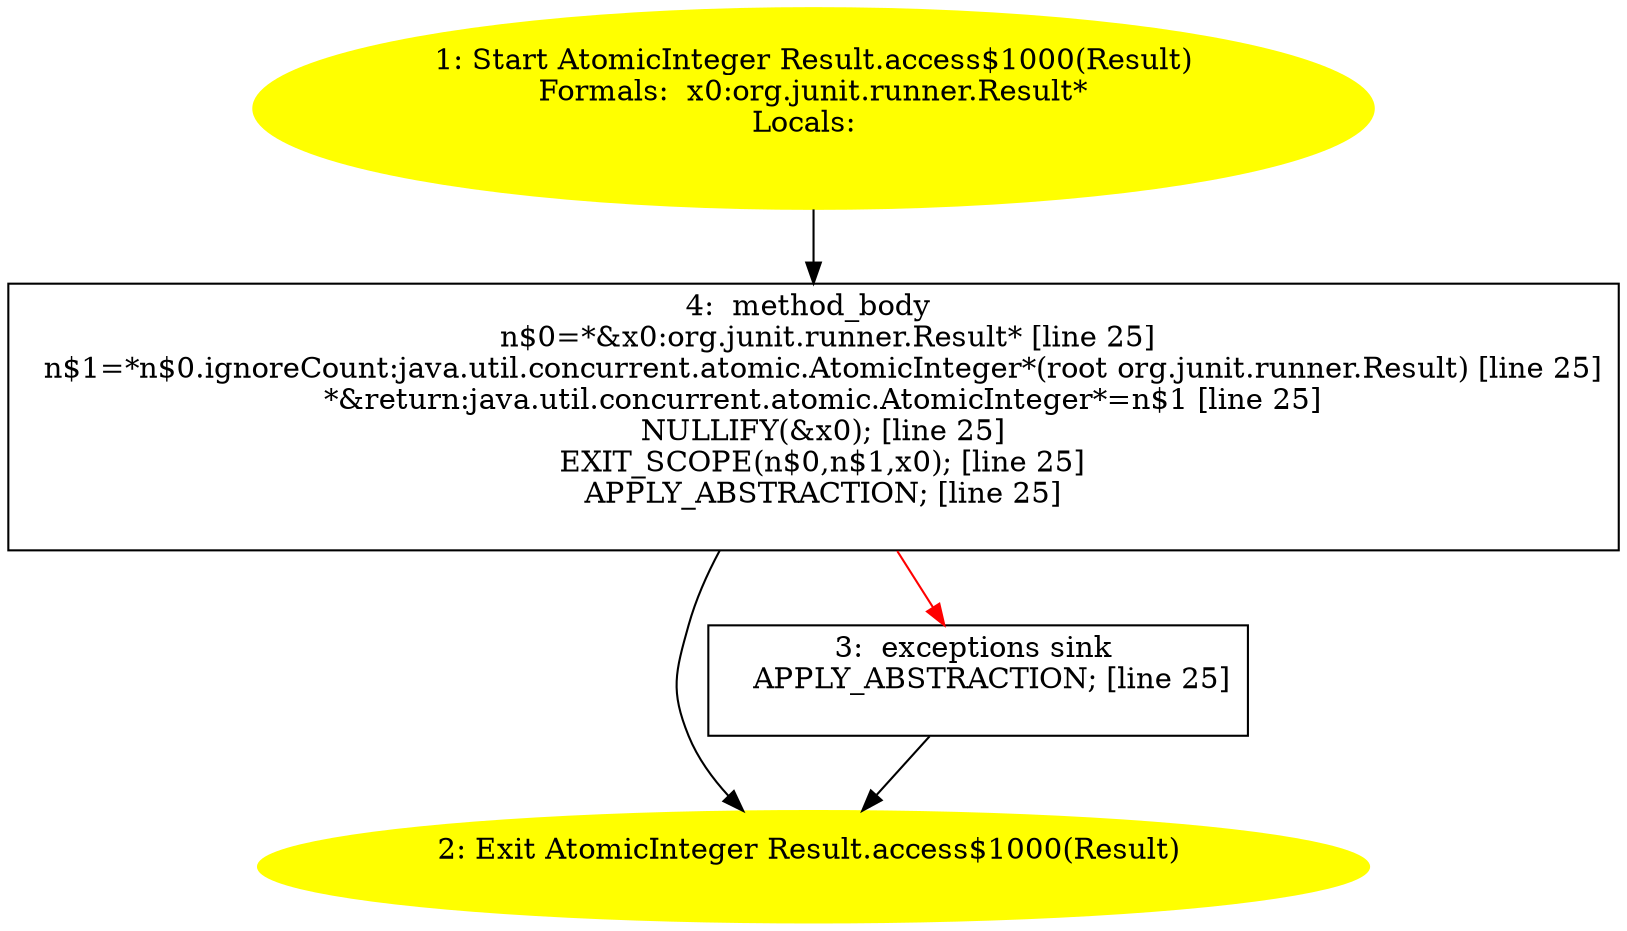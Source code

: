 /* @generated */
digraph cfg {
"org.junit.runner.Result.access$1000(org.junit.runner.Result):java.util.concurrent.atomic.AtomicInteg.9f8461c7c57bc472d1c7622df72fee29_1" [label="1: Start AtomicInteger Result.access$1000(Result)\nFormals:  x0:org.junit.runner.Result*\nLocals:  \n  " color=yellow style=filled]
	

	 "org.junit.runner.Result.access$1000(org.junit.runner.Result):java.util.concurrent.atomic.AtomicInteg.9f8461c7c57bc472d1c7622df72fee29_1" -> "org.junit.runner.Result.access$1000(org.junit.runner.Result):java.util.concurrent.atomic.AtomicInteg.9f8461c7c57bc472d1c7622df72fee29_4" ;
"org.junit.runner.Result.access$1000(org.junit.runner.Result):java.util.concurrent.atomic.AtomicInteg.9f8461c7c57bc472d1c7622df72fee29_2" [label="2: Exit AtomicInteger Result.access$1000(Result) \n  " color=yellow style=filled]
	

"org.junit.runner.Result.access$1000(org.junit.runner.Result):java.util.concurrent.atomic.AtomicInteg.9f8461c7c57bc472d1c7622df72fee29_3" [label="3:  exceptions sink \n   APPLY_ABSTRACTION; [line 25]\n " shape="box"]
	

	 "org.junit.runner.Result.access$1000(org.junit.runner.Result):java.util.concurrent.atomic.AtomicInteg.9f8461c7c57bc472d1c7622df72fee29_3" -> "org.junit.runner.Result.access$1000(org.junit.runner.Result):java.util.concurrent.atomic.AtomicInteg.9f8461c7c57bc472d1c7622df72fee29_2" ;
"org.junit.runner.Result.access$1000(org.junit.runner.Result):java.util.concurrent.atomic.AtomicInteg.9f8461c7c57bc472d1c7622df72fee29_4" [label="4:  method_body \n   n$0=*&x0:org.junit.runner.Result* [line 25]\n  n$1=*n$0.ignoreCount:java.util.concurrent.atomic.AtomicInteger*(root org.junit.runner.Result) [line 25]\n  *&return:java.util.concurrent.atomic.AtomicInteger*=n$1 [line 25]\n  NULLIFY(&x0); [line 25]\n  EXIT_SCOPE(n$0,n$1,x0); [line 25]\n  APPLY_ABSTRACTION; [line 25]\n " shape="box"]
	

	 "org.junit.runner.Result.access$1000(org.junit.runner.Result):java.util.concurrent.atomic.AtomicInteg.9f8461c7c57bc472d1c7622df72fee29_4" -> "org.junit.runner.Result.access$1000(org.junit.runner.Result):java.util.concurrent.atomic.AtomicInteg.9f8461c7c57bc472d1c7622df72fee29_2" ;
	 "org.junit.runner.Result.access$1000(org.junit.runner.Result):java.util.concurrent.atomic.AtomicInteg.9f8461c7c57bc472d1c7622df72fee29_4" -> "org.junit.runner.Result.access$1000(org.junit.runner.Result):java.util.concurrent.atomic.AtomicInteg.9f8461c7c57bc472d1c7622df72fee29_3" [color="red" ];
}

